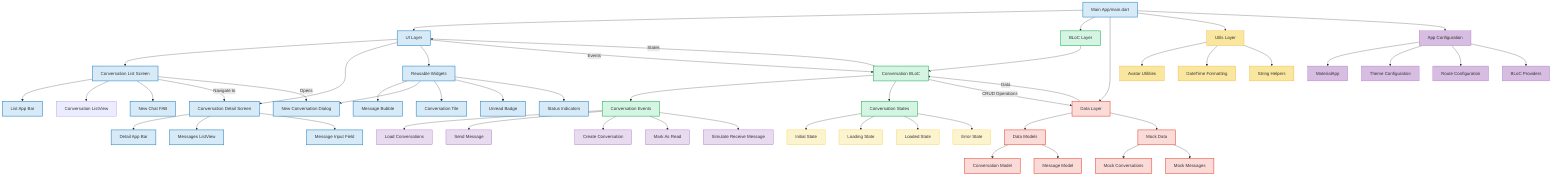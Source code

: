 graph TD
    %% Main Application Structure
    App[Main App/main.dart] --> UI[UI Layer]
    App --> BLoC[BLoC Layer]
    App --> Data[Data Layer]
    App --> Utils[Utils Layer]
    
    %% Main App Configuration
    App --> AppConfig[App Configuration]
    AppConfig --> MaterialApp[MaterialApp]
    AppConfig --> ThemeConfig[Theme Configuration]
    AppConfig --> RouteConfig[Route Configuration]
    AppConfig --> BlocProviders[BLoC Providers]
    
    %% UI Layer
    UI --> ConversationListScreen[Conversation List Screen]
    UI --> ConversationDetailScreen[Conversation Detail Screen]
    UI --> Widgets[Reusable Widgets]
    
    %% Conversation List Screen Details
    ConversationListScreen --> ListAppBar[List App Bar]
    ConversationListScreen --> ConversationListView[Conversation ListView]
    ConversationListScreen --> FloatingButton[New Chat FAB]
    
    %% Conversation Detail Screen Details
    ConversationDetailScreen --> DetailAppBar[Detail App Bar]
    ConversationDetailScreen --> MessagesListView[Messages ListView]
    ConversationDetailScreen --> MessageInputField[Message Input Field]
    
    %% Widgets Detail
    Widgets --> MessageBubble[Message Bubble]
    Widgets --> NewConversationDialog[New Conversation Dialog]
    Widgets --> ConversationTile[Conversation Tile]
    Widgets --> UnreadBadge[Unread Badge]
    Widgets --> StatusIndicators[Status Indicators]
    
    %% BLoC Layer
    BLoC --> ConversationBloc[Conversation BLoC]
    
    %% BLoC Components
    ConversationBloc --> Events[Conversation Events]
    ConversationBloc --> States[Conversation States]
    
    %% Events
    Events --> LoadConversations[Load Conversations]
    Events --> SendMessage[Send Message]
    Events --> CreateConversation[Create Conversation]
    Events --> MarkAsRead[Mark As Read]
    Events --> SimulateReceiveMessage[Simulate Receive Message]
      %% States
    States --> Initial[Initial State]
    States --> Loading[Loading State]
    States --> Loaded[Loaded State]
    States --> Error[Error State]
    
    %% Data Layer
    Data --> Models[Data Models]
    Data --> MockData[Mock Data]
    
    %% Models
    Models --> ConversationModel[Conversation Model]
    Models --> MessageModel[Message Model]
    
    %% Mock Data Details
    MockData --> MockConversations[Mock Conversations]
    MockData --> MockMessages[Mock Messages]
    
    %% Utils Layer
    Utils --> AvatarUtils[Avatar Utilities]
    Utils --> DateTimeUtils[DateTime Formatting]
    Utils --> StringUtils[String Helpers]
    
    %% Navigation Flow
    ConversationListScreen -- "Navigate to" --> ConversationDetailScreen
    ConversationListScreen -- "Opens" --> NewConversationDialog
    
    %% Data Flow
    UI -- "Events" --> ConversationBloc
    ConversationBloc -- "States" --> UI
    ConversationBloc -- "CRUD Operations" --> Data
    Data -- "Data" --> ConversationBloc
    
    %% Styling
    classDef uiClass fill:#D6EAF8,stroke:#2E86C1,stroke-width:2px
    classDef blocClass fill:#D5F5E3,stroke:#27AE60,stroke-width:2px
    classDef dataClass fill:#FADBD8,stroke:#E74C3C,stroke-width:2px
    classDef eventClass fill:#E8DAEF,stroke:#8E44AD,stroke-width:1px
    classDef stateClass fill:#FCF3CF,stroke:#F1C40F,stroke-width:1px
    classDef utilClass fill:#F9E79F,stroke:#F39C12,stroke-width:1px
    classDef configClass fill:#D7BDE2,stroke:#9B59B6,stroke-width:1px
    
    class App,UI,ConversationListScreen,ConversationDetailScreen,Widgets,MessageBubble,NewConversationDialog,ConversationTile,UnreadBadge,StatusIndicators,ListAppBar,DetailAppBar,MessagesListView,MessageInputField,FloatingButton uiClass
    class BLoC,ConversationBloc,Events,States blocClass
    class Data,Models,MockData,ConversationModel,MessageModel,MockConversations,MockMessages dataClass
    class LoadConversations,SendMessage,CreateConversation,MarkAsRead,SimulateReceiveMessage eventClass
    class Initial,Loading,Loaded,Error stateClass
    class Utils,AvatarUtils,DateTimeUtils,StringUtils utilClass
    class AppConfig,MaterialApp,ThemeConfig,RouteConfig,BlocProviders configClass